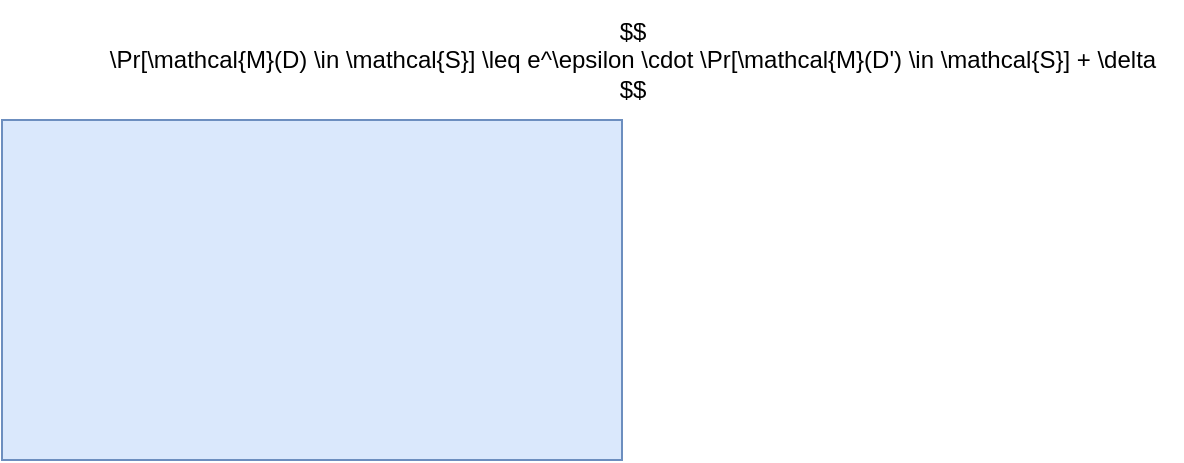 <mxfile version="26.2.13">
  <diagram name="第 1 页" id="GM0dqS-wm8BU5xjBhxpw">
    <mxGraphModel dx="927" dy="451" grid="1" gridSize="10" guides="1" tooltips="1" connect="1" arrows="1" fold="1" page="1" pageScale="1" pageWidth="827" pageHeight="1169" math="0" shadow="0">
      <root>
        <mxCell id="0" />
        <mxCell id="1" parent="0" />
        <mxCell id="YEpFyWstEGcYiKYhPvnN-1" value="" style="rounded=0;whiteSpace=wrap;html=1;fillColor=#dae8fc;strokeColor=#6c8ebf;fillStyle=auto;" vertex="1" parent="1">
          <mxGeometry x="70" y="220" width="310" height="170" as="geometry" />
        </mxCell>
        <mxCell id="YEpFyWstEGcYiKYhPvnN-4" value="&lt;div&gt;$$&lt;/div&gt;&lt;div&gt;\Pr[\mathcal{M}(D) \in \mathcal{S}] \leq e^\epsilon \cdot \Pr[\mathcal{M}(D&#39;) \in \mathcal{S}] + \delta&lt;/div&gt;&lt;div&gt;$$&lt;/div&gt;" style="text;html=1;align=center;verticalAlign=middle;resizable=0;points=[];autosize=1;strokeColor=none;fillColor=none;rotation=0;" vertex="1" parent="1">
          <mxGeometry x="110" y="160" width="550" height="60" as="geometry" />
        </mxCell>
      </root>
    </mxGraphModel>
  </diagram>
</mxfile>
